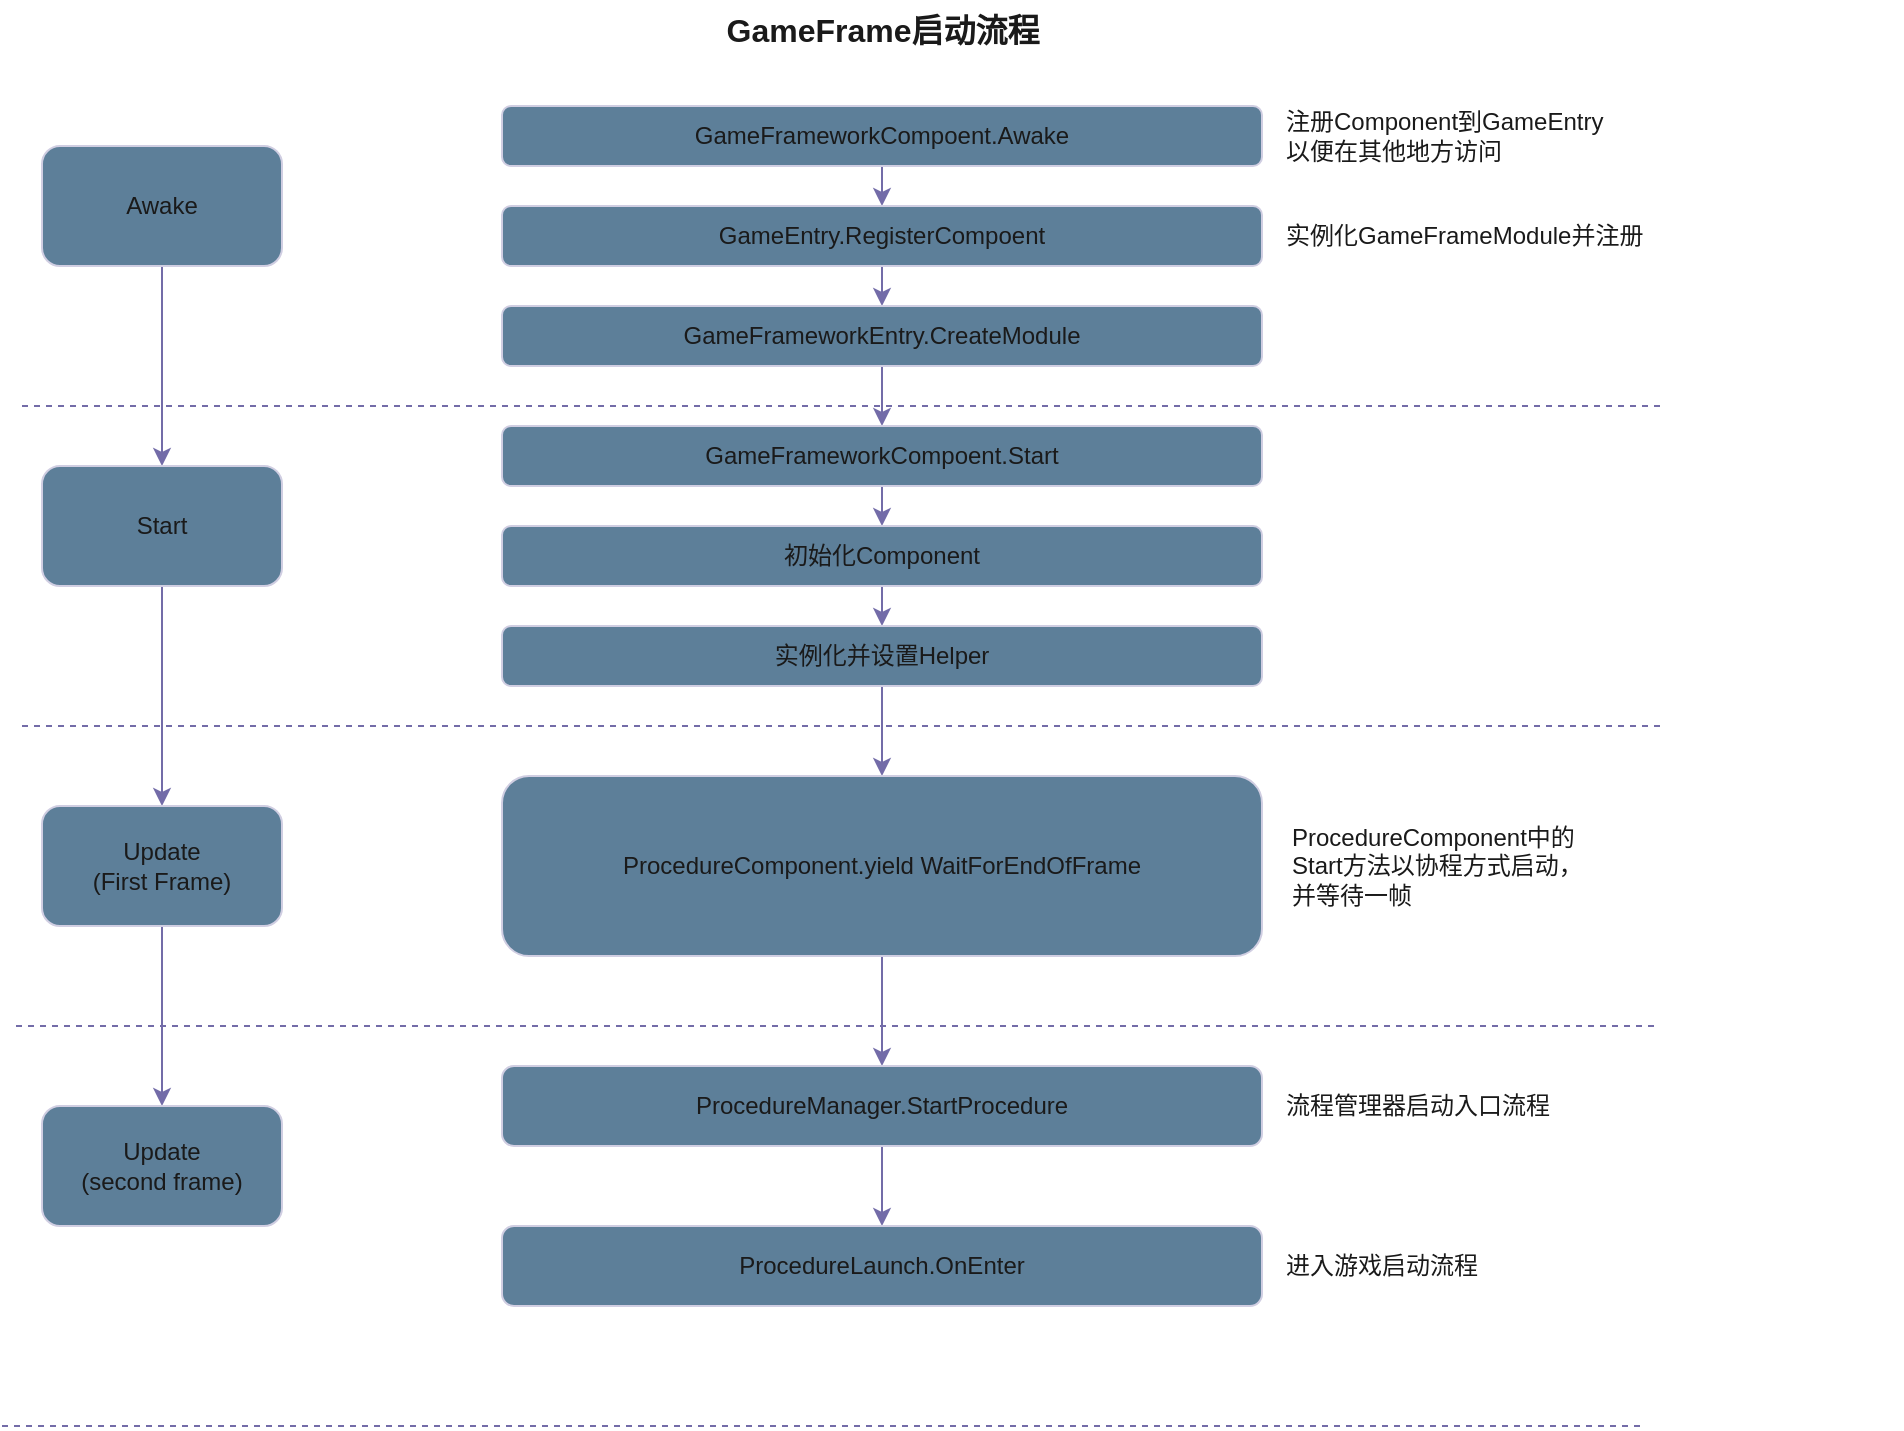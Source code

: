 <mxfile version="22.1.21" type="github">
  <diagram id="C5RBs43oDa-KdzZeNtuy" name="Page-1">
    <mxGraphModel dx="1343" dy="707" grid="0" gridSize="10" guides="1" tooltips="1" connect="1" arrows="1" fold="1" page="1" pageScale="1" pageWidth="827" pageHeight="1169" math="0" shadow="0">
      <root>
        <mxCell id="WIyWlLk6GJQsqaUBKTNV-0" />
        <mxCell id="WIyWlLk6GJQsqaUBKTNV-1" parent="WIyWlLk6GJQsqaUBKTNV-0" />
        <mxCell id="KeRX0-kgljP5DhFxj-Bx-1" value="" style="endArrow=none;dashed=1;html=1;rounded=1;labelBackgroundColor=none;strokeColor=#736CA8;fontColor=default;" edge="1" parent="WIyWlLk6GJQsqaUBKTNV-1">
          <mxGeometry width="50" height="50" relative="1" as="geometry">
            <mxPoint x="10" y="210" as="sourcePoint" />
            <mxPoint x="830" y="210" as="targetPoint" />
          </mxGeometry>
        </mxCell>
        <mxCell id="KeRX0-kgljP5DhFxj-Bx-2" value="" style="endArrow=none;dashed=1;html=1;rounded=1;labelBackgroundColor=none;strokeColor=#736CA8;fontColor=default;" edge="1" parent="WIyWlLk6GJQsqaUBKTNV-1">
          <mxGeometry width="50" height="50" relative="1" as="geometry">
            <mxPoint x="10" y="370" as="sourcePoint" />
            <mxPoint x="830" y="370" as="targetPoint" />
          </mxGeometry>
        </mxCell>
        <mxCell id="KeRX0-kgljP5DhFxj-Bx-3" value="" style="endArrow=none;dashed=1;html=1;rounded=1;labelBackgroundColor=none;strokeColor=#736CA8;fontColor=default;" edge="1" parent="WIyWlLk6GJQsqaUBKTNV-1">
          <mxGeometry width="50" height="50" relative="1" as="geometry">
            <mxPoint x="7" y="520" as="sourcePoint" />
            <mxPoint x="827" y="520" as="targetPoint" />
          </mxGeometry>
        </mxCell>
        <mxCell id="KeRX0-kgljP5DhFxj-Bx-4" value="" style="endArrow=none;dashed=1;html=1;rounded=1;labelBackgroundColor=none;strokeColor=#736CA8;fontColor=default;" edge="1" parent="WIyWlLk6GJQsqaUBKTNV-1">
          <mxGeometry width="50" height="50" relative="1" as="geometry">
            <mxPoint y="720" as="sourcePoint" />
            <mxPoint x="820" y="720" as="targetPoint" />
          </mxGeometry>
        </mxCell>
        <mxCell id="KeRX0-kgljP5DhFxj-Bx-8" value="" style="edgeStyle=orthogonalEdgeStyle;rounded=1;orthogonalLoop=1;jettySize=auto;html=1;labelBackgroundColor=none;strokeColor=#736CA8;fontColor=default;" edge="1" parent="WIyWlLk6GJQsqaUBKTNV-1" source="KeRX0-kgljP5DhFxj-Bx-6" target="KeRX0-kgljP5DhFxj-Bx-7">
          <mxGeometry relative="1" as="geometry" />
        </mxCell>
        <mxCell id="KeRX0-kgljP5DhFxj-Bx-6" value="Awake" style="rounded=1;whiteSpace=wrap;html=1;labelBackgroundColor=none;fillColor=#5D7F99;strokeColor=#D0CEE2;fontColor=#1A1A1A;" vertex="1" parent="WIyWlLk6GJQsqaUBKTNV-1">
          <mxGeometry x="20" y="80" width="120" height="60" as="geometry" />
        </mxCell>
        <mxCell id="KeRX0-kgljP5DhFxj-Bx-10" value="" style="edgeStyle=orthogonalEdgeStyle;rounded=1;orthogonalLoop=1;jettySize=auto;html=1;labelBackgroundColor=none;strokeColor=#736CA8;fontColor=default;" edge="1" parent="WIyWlLk6GJQsqaUBKTNV-1" source="KeRX0-kgljP5DhFxj-Bx-7" target="KeRX0-kgljP5DhFxj-Bx-9">
          <mxGeometry relative="1" as="geometry" />
        </mxCell>
        <mxCell id="KeRX0-kgljP5DhFxj-Bx-7" value="Start" style="whiteSpace=wrap;html=1;rounded=1;labelBackgroundColor=none;fillColor=#5D7F99;strokeColor=#D0CEE2;fontColor=#1A1A1A;" vertex="1" parent="WIyWlLk6GJQsqaUBKTNV-1">
          <mxGeometry x="20" y="240" width="120" height="60" as="geometry" />
        </mxCell>
        <mxCell id="KeRX0-kgljP5DhFxj-Bx-12" value="" style="edgeStyle=orthogonalEdgeStyle;rounded=1;orthogonalLoop=1;jettySize=auto;html=1;labelBackgroundColor=none;strokeColor=#736CA8;fontColor=default;" edge="1" parent="WIyWlLk6GJQsqaUBKTNV-1" source="KeRX0-kgljP5DhFxj-Bx-9" target="KeRX0-kgljP5DhFxj-Bx-11">
          <mxGeometry relative="1" as="geometry" />
        </mxCell>
        <mxCell id="KeRX0-kgljP5DhFxj-Bx-9" value="Update&lt;br&gt;(First Frame)" style="whiteSpace=wrap;html=1;rounded=1;labelBackgroundColor=none;fillColor=#5D7F99;strokeColor=#D0CEE2;fontColor=#1A1A1A;" vertex="1" parent="WIyWlLk6GJQsqaUBKTNV-1">
          <mxGeometry x="20" y="410" width="120" height="60" as="geometry" />
        </mxCell>
        <mxCell id="KeRX0-kgljP5DhFxj-Bx-11" value="Update&lt;br&gt;(second frame)" style="whiteSpace=wrap;html=1;rounded=1;labelBackgroundColor=none;fillColor=#5D7F99;strokeColor=#D0CEE2;fontColor=#1A1A1A;" vertex="1" parent="WIyWlLk6GJQsqaUBKTNV-1">
          <mxGeometry x="20" y="560" width="120" height="60" as="geometry" />
        </mxCell>
        <mxCell id="KeRX0-kgljP5DhFxj-Bx-13" value="GameFrame启动流程" style="text;html=1;strokeColor=none;fillColor=none;align=center;verticalAlign=middle;whiteSpace=wrap;rounded=1;labelBackgroundColor=none;fontColor=#1A1A1A;fontStyle=1;fontSize=16;" vertex="1" parent="WIyWlLk6GJQsqaUBKTNV-1">
          <mxGeometry x="342.5" y="7" width="195" height="30" as="geometry" />
        </mxCell>
        <mxCell id="KeRX0-kgljP5DhFxj-Bx-16" value="" style="edgeStyle=orthogonalEdgeStyle;rounded=1;orthogonalLoop=1;jettySize=auto;html=1;labelBackgroundColor=none;strokeColor=#736CA8;fontColor=default;" edge="1" parent="WIyWlLk6GJQsqaUBKTNV-1" source="KeRX0-kgljP5DhFxj-Bx-14" target="KeRX0-kgljP5DhFxj-Bx-15">
          <mxGeometry relative="1" as="geometry" />
        </mxCell>
        <mxCell id="KeRX0-kgljP5DhFxj-Bx-14" value="GameFrameworkCompoent.Awake" style="rounded=1;whiteSpace=wrap;html=1;labelBackgroundColor=none;fillColor=#5D7F99;strokeColor=#D0CEE2;fontColor=#1A1A1A;" vertex="1" parent="WIyWlLk6GJQsqaUBKTNV-1">
          <mxGeometry x="250" y="60" width="380" height="30" as="geometry" />
        </mxCell>
        <mxCell id="KeRX0-kgljP5DhFxj-Bx-18" value="" style="edgeStyle=orthogonalEdgeStyle;rounded=1;orthogonalLoop=1;jettySize=auto;html=1;labelBackgroundColor=none;strokeColor=#736CA8;fontColor=default;" edge="1" parent="WIyWlLk6GJQsqaUBKTNV-1" source="KeRX0-kgljP5DhFxj-Bx-15" target="KeRX0-kgljP5DhFxj-Bx-17">
          <mxGeometry relative="1" as="geometry" />
        </mxCell>
        <mxCell id="KeRX0-kgljP5DhFxj-Bx-15" value="GameEntry.RegisterCompoent" style="whiteSpace=wrap;html=1;rounded=1;labelBackgroundColor=none;fillColor=#5D7F99;strokeColor=#D0CEE2;fontColor=#1A1A1A;" vertex="1" parent="WIyWlLk6GJQsqaUBKTNV-1">
          <mxGeometry x="250" y="110" width="380" height="30" as="geometry" />
        </mxCell>
        <mxCell id="KeRX0-kgljP5DhFxj-Bx-22" value="" style="edgeStyle=orthogonalEdgeStyle;rounded=1;orthogonalLoop=1;jettySize=auto;html=1;labelBackgroundColor=none;strokeColor=#736CA8;fontColor=default;" edge="1" parent="WIyWlLk6GJQsqaUBKTNV-1" source="KeRX0-kgljP5DhFxj-Bx-17" target="KeRX0-kgljP5DhFxj-Bx-21">
          <mxGeometry relative="1" as="geometry" />
        </mxCell>
        <mxCell id="KeRX0-kgljP5DhFxj-Bx-17" value="GameFrameworkEntry.CreateModule" style="whiteSpace=wrap;html=1;rounded=1;labelBackgroundColor=none;fillColor=#5D7F99;strokeColor=#D0CEE2;fontColor=#1A1A1A;" vertex="1" parent="WIyWlLk6GJQsqaUBKTNV-1">
          <mxGeometry x="250" y="160" width="380" height="30" as="geometry" />
        </mxCell>
        <mxCell id="KeRX0-kgljP5DhFxj-Bx-19" value="注册Component到GameEntry&lt;br&gt;以便在其他地方访问" style="text;html=1;strokeColor=none;fillColor=none;align=left;verticalAlign=middle;whiteSpace=wrap;rounded=1;labelBackgroundColor=none;fontColor=#1A1A1A;" vertex="1" parent="WIyWlLk6GJQsqaUBKTNV-1">
          <mxGeometry x="640" y="60" width="310" height="30" as="geometry" />
        </mxCell>
        <mxCell id="KeRX0-kgljP5DhFxj-Bx-20" value="实例化GameFrameModule并注册" style="text;html=1;strokeColor=none;fillColor=none;align=left;verticalAlign=middle;whiteSpace=wrap;rounded=1;labelBackgroundColor=none;fontColor=#1A1A1A;" vertex="1" parent="WIyWlLk6GJQsqaUBKTNV-1">
          <mxGeometry x="640" y="110" width="310" height="30" as="geometry" />
        </mxCell>
        <mxCell id="KeRX0-kgljP5DhFxj-Bx-24" value="" style="edgeStyle=orthogonalEdgeStyle;rounded=1;orthogonalLoop=1;jettySize=auto;html=1;labelBackgroundColor=none;strokeColor=#736CA8;fontColor=default;" edge="1" parent="WIyWlLk6GJQsqaUBKTNV-1" source="KeRX0-kgljP5DhFxj-Bx-21" target="KeRX0-kgljP5DhFxj-Bx-23">
          <mxGeometry relative="1" as="geometry" />
        </mxCell>
        <mxCell id="KeRX0-kgljP5DhFxj-Bx-21" value="GameFrameworkCompoent.Start" style="whiteSpace=wrap;html=1;rounded=1;labelBackgroundColor=none;fillColor=#5D7F99;strokeColor=#D0CEE2;fontColor=#1A1A1A;" vertex="1" parent="WIyWlLk6GJQsqaUBKTNV-1">
          <mxGeometry x="250" y="220" width="380" height="30" as="geometry" />
        </mxCell>
        <mxCell id="KeRX0-kgljP5DhFxj-Bx-26" value="" style="edgeStyle=orthogonalEdgeStyle;rounded=1;orthogonalLoop=1;jettySize=auto;html=1;labelBackgroundColor=none;strokeColor=#736CA8;fontColor=default;" edge="1" parent="WIyWlLk6GJQsqaUBKTNV-1" source="KeRX0-kgljP5DhFxj-Bx-23" target="KeRX0-kgljP5DhFxj-Bx-25">
          <mxGeometry relative="1" as="geometry" />
        </mxCell>
        <mxCell id="KeRX0-kgljP5DhFxj-Bx-23" value="初始化Component" style="whiteSpace=wrap;html=1;rounded=1;labelBackgroundColor=none;fillColor=#5D7F99;strokeColor=#D0CEE2;fontColor=#1A1A1A;" vertex="1" parent="WIyWlLk6GJQsqaUBKTNV-1">
          <mxGeometry x="250" y="270" width="380" height="30" as="geometry" />
        </mxCell>
        <mxCell id="KeRX0-kgljP5DhFxj-Bx-29" value="" style="edgeStyle=orthogonalEdgeStyle;rounded=1;orthogonalLoop=1;jettySize=auto;html=1;labelBackgroundColor=none;strokeColor=#736CA8;fontColor=default;" edge="1" parent="WIyWlLk6GJQsqaUBKTNV-1" source="KeRX0-kgljP5DhFxj-Bx-25" target="KeRX0-kgljP5DhFxj-Bx-27">
          <mxGeometry relative="1" as="geometry" />
        </mxCell>
        <mxCell id="KeRX0-kgljP5DhFxj-Bx-25" value="实例化并设置Helper" style="whiteSpace=wrap;html=1;rounded=1;labelBackgroundColor=none;fillColor=#5D7F99;strokeColor=#D0CEE2;fontColor=#1A1A1A;" vertex="1" parent="WIyWlLk6GJQsqaUBKTNV-1">
          <mxGeometry x="250" y="320" width="380" height="30" as="geometry" />
        </mxCell>
        <mxCell id="KeRX0-kgljP5DhFxj-Bx-31" value="" style="edgeStyle=orthogonalEdgeStyle;rounded=1;orthogonalLoop=1;jettySize=auto;html=1;labelBackgroundColor=none;strokeColor=#736CA8;fontColor=default;" edge="1" parent="WIyWlLk6GJQsqaUBKTNV-1" source="KeRX0-kgljP5DhFxj-Bx-27" target="KeRX0-kgljP5DhFxj-Bx-30">
          <mxGeometry relative="1" as="geometry" />
        </mxCell>
        <mxCell id="KeRX0-kgljP5DhFxj-Bx-27" value="ProcedureComponent.yield WaitForEndOfFrame" style="whiteSpace=wrap;html=1;rounded=1;labelBackgroundColor=none;fillColor=#5D7F99;strokeColor=#D0CEE2;fontColor=#1A1A1A;" vertex="1" parent="WIyWlLk6GJQsqaUBKTNV-1">
          <mxGeometry x="250" y="395" width="380" height="90" as="geometry" />
        </mxCell>
        <mxCell id="KeRX0-kgljP5DhFxj-Bx-28" value="ProcedureComponent中的&lt;br&gt;Start方法以协程方式启动，&lt;br&gt;并等待一帧" style="text;html=1;strokeColor=none;fillColor=none;align=left;verticalAlign=middle;whiteSpace=wrap;rounded=1;labelBackgroundColor=none;fontColor=#1A1A1A;" vertex="1" parent="WIyWlLk6GJQsqaUBKTNV-1">
          <mxGeometry x="643" y="398" width="179" height="84" as="geometry" />
        </mxCell>
        <mxCell id="KeRX0-kgljP5DhFxj-Bx-35" value="" style="edgeStyle=orthogonalEdgeStyle;rounded=1;orthogonalLoop=1;jettySize=auto;html=1;labelBackgroundColor=none;strokeColor=#736CA8;fontColor=default;" edge="1" parent="WIyWlLk6GJQsqaUBKTNV-1" source="KeRX0-kgljP5DhFxj-Bx-30" target="KeRX0-kgljP5DhFxj-Bx-33">
          <mxGeometry relative="1" as="geometry" />
        </mxCell>
        <mxCell id="KeRX0-kgljP5DhFxj-Bx-30" value="ProcedureManager.StartProcedure" style="whiteSpace=wrap;html=1;rounded=1;labelBackgroundColor=none;fillColor=#5D7F99;strokeColor=#D0CEE2;fontColor=#1A1A1A;" vertex="1" parent="WIyWlLk6GJQsqaUBKTNV-1">
          <mxGeometry x="250" y="540" width="380" height="40" as="geometry" />
        </mxCell>
        <mxCell id="KeRX0-kgljP5DhFxj-Bx-32" value="流程管理器启动入口流程" style="text;html=1;strokeColor=none;fillColor=none;align=left;verticalAlign=middle;whiteSpace=wrap;rounded=1;labelBackgroundColor=none;fontColor=#1A1A1A;" vertex="1" parent="WIyWlLk6GJQsqaUBKTNV-1">
          <mxGeometry x="640" y="545" width="310" height="30" as="geometry" />
        </mxCell>
        <mxCell id="KeRX0-kgljP5DhFxj-Bx-33" value="ProcedureLaunch.OnEnter" style="whiteSpace=wrap;html=1;rounded=1;labelBackgroundColor=none;fillColor=#5D7F99;strokeColor=#D0CEE2;fontColor=#1A1A1A;" vertex="1" parent="WIyWlLk6GJQsqaUBKTNV-1">
          <mxGeometry x="250" y="620" width="380" height="40" as="geometry" />
        </mxCell>
        <mxCell id="KeRX0-kgljP5DhFxj-Bx-34" value="进入游戏启动流程" style="text;html=1;strokeColor=none;fillColor=none;align=left;verticalAlign=middle;whiteSpace=wrap;rounded=1;labelBackgroundColor=none;fontColor=#1A1A1A;" vertex="1" parent="WIyWlLk6GJQsqaUBKTNV-1">
          <mxGeometry x="640" y="625" width="310" height="30" as="geometry" />
        </mxCell>
      </root>
    </mxGraphModel>
  </diagram>
</mxfile>
